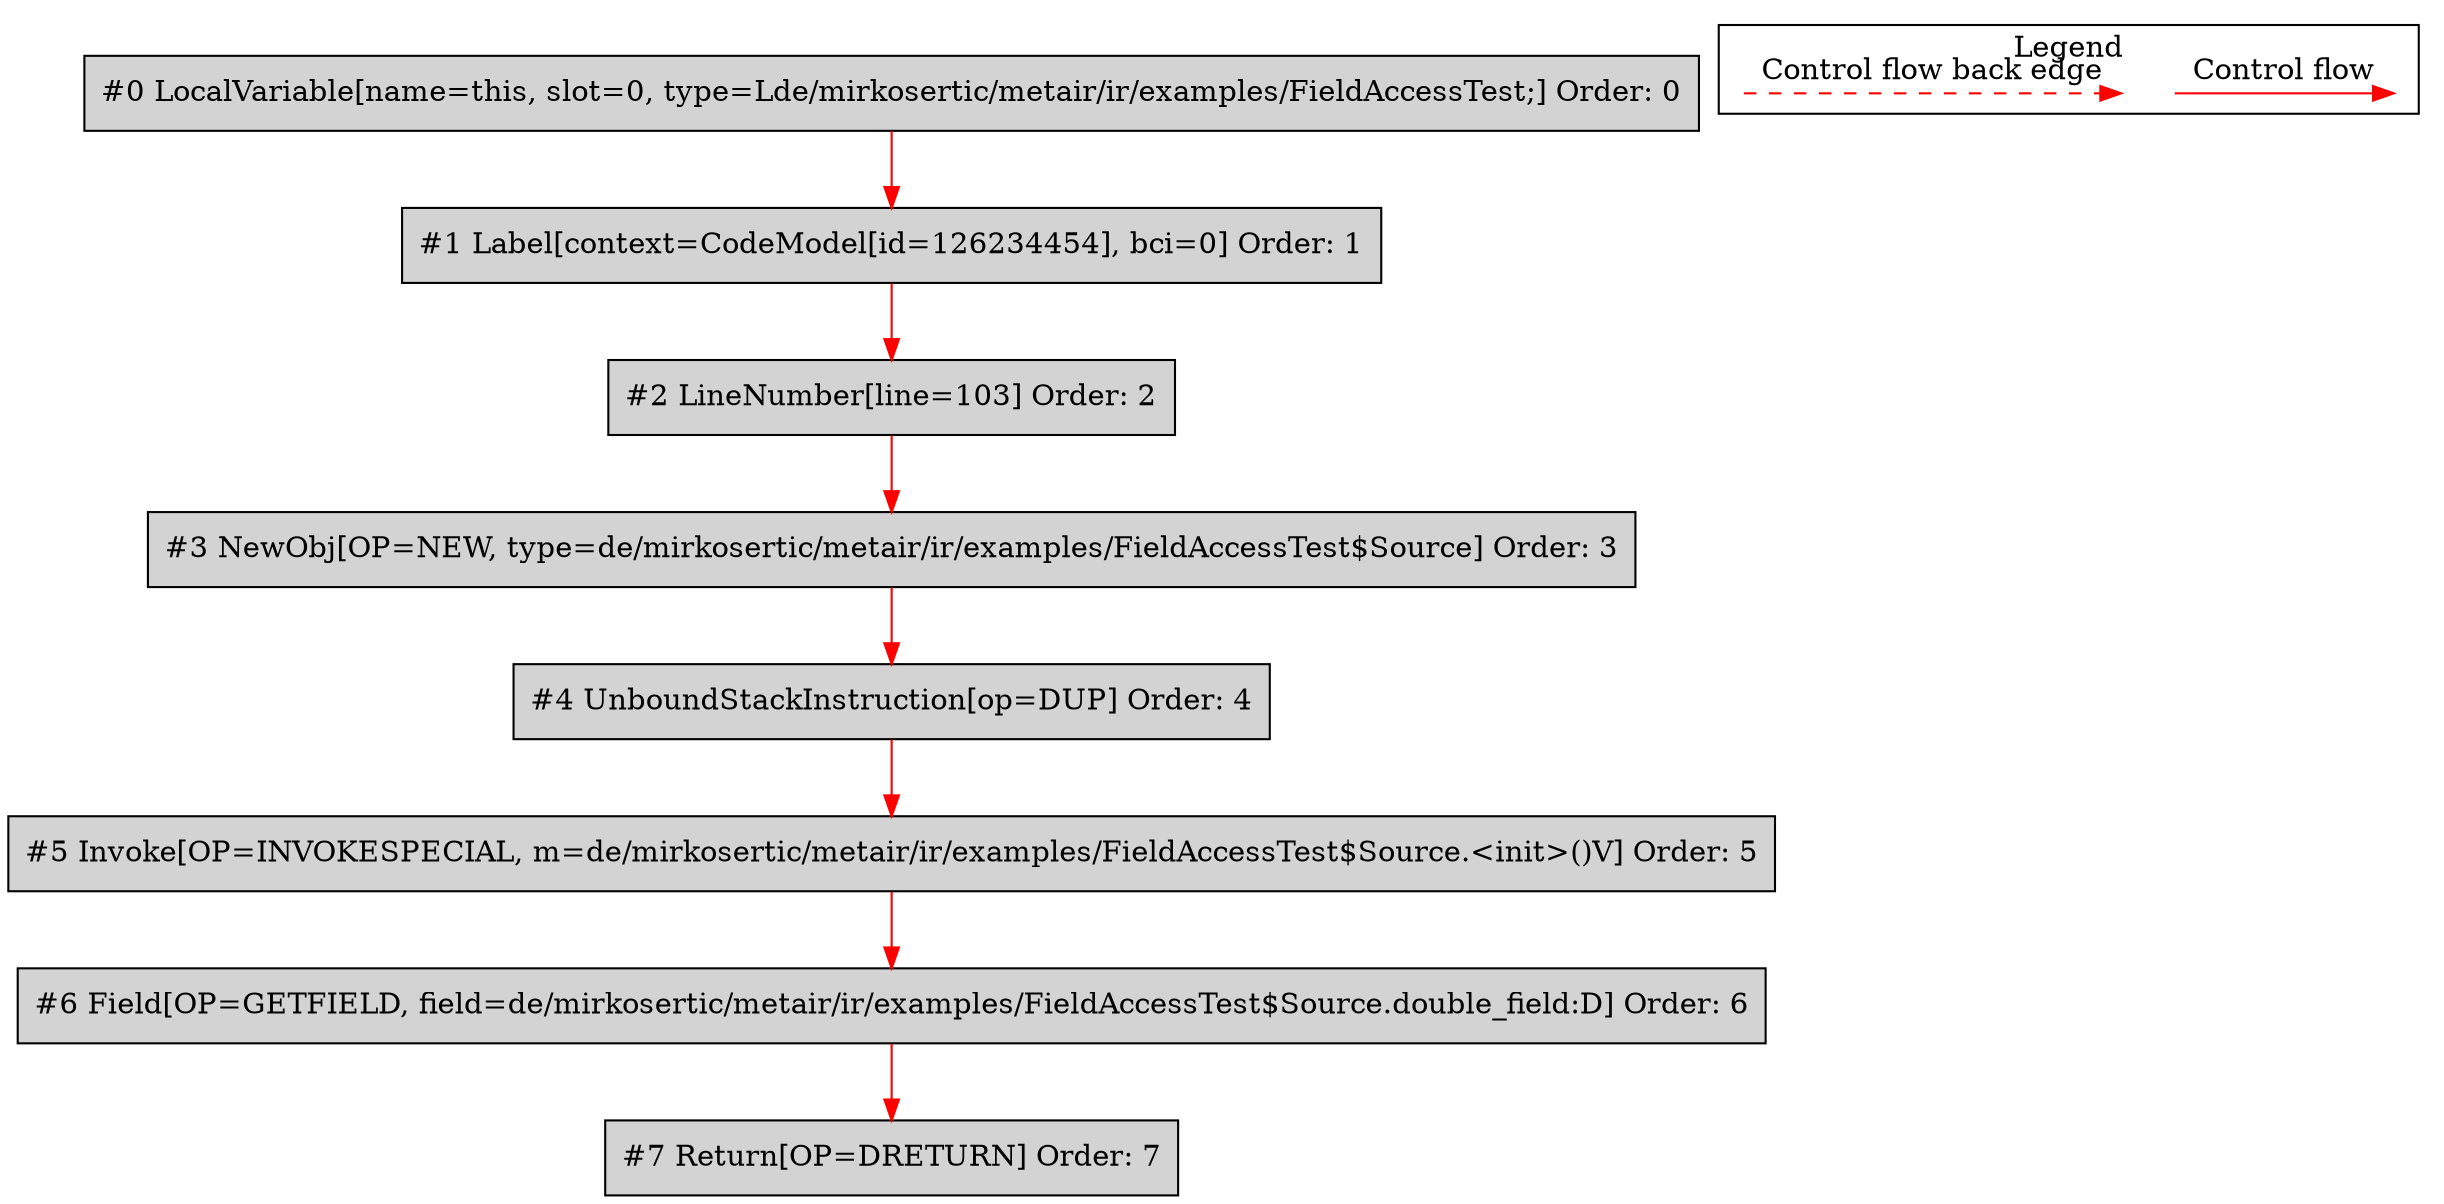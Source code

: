 digraph {
 ordering="in";
 node0[label="#0 LocalVariable[name=this, slot=0, type=Lde/mirkosertic/metair/ir/examples/FieldAccessTest;] Order: 0", shape=box, fillcolor=lightgrey, style=filled];
 node1[label="#1 Label[context=CodeModel[id=126234454], bci=0] Order: 1", shape=box, fillcolor=lightgrey, style=filled];
 node2[label="#2 LineNumber[line=103] Order: 2", shape=box, fillcolor=lightgrey, style=filled];
 node3[label="#3 NewObj[OP=NEW, type=de/mirkosertic/metair/ir/examples/FieldAccessTest$Source] Order: 3", shape=box, fillcolor=lightgrey, style=filled];
 node4[label="#4 UnboundStackInstruction[op=DUP] Order: 4", shape=box, fillcolor=lightgrey, style=filled];
 node5[label="#5 Invoke[OP=INVOKESPECIAL, m=de/mirkosertic/metair/ir/examples/FieldAccessTest$Source.<init>()V] Order: 5", shape=box, fillcolor=lightgrey, style=filled];
 node6[label="#6 Field[OP=GETFIELD, field=de/mirkosertic/metair/ir/examples/FieldAccessTest$Source.double_field:D] Order: 6", shape=box, fillcolor=lightgrey, style=filled];
 node7[label="#7 Return[OP=DRETURN] Order: 7", shape=box, fillcolor=lightgrey, style=filled];
 node0 -> node1[color=red];
 node1 -> node2[color=red];
 node2 -> node3[color=red];
 node3 -> node4[color=red];
 node4 -> node5[color=red];
 node5 -> node6[color=red];
 node6 -> node7[color=red];
 subgraph cluster_000 {
  label = "Legend";
  node [shape=point]
  {
   rank=same;
   c0 [style = invis];
   c1 [style = invis];
   c2 [style = invis];
   c3 [style = invis];
  }
  c0 -> c1 [label="Control flow", style=solid, color=red]
  c2 -> c3 [label="Control flow back edge", style=dashed, color=red]
 }

}
